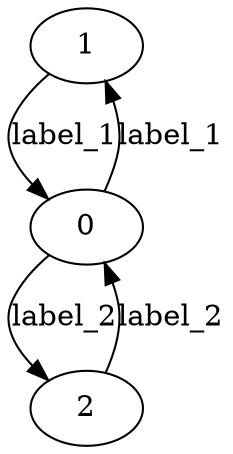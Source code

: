digraph  {
1;
0;
2;
1 -> 0 [key=0, label="label_1"];
0 -> 1 [key=0, label="label_1"];
0 -> 2 [key=0, label="label_2"];
2 -> 0 [key=0, label="label_2"];
}
